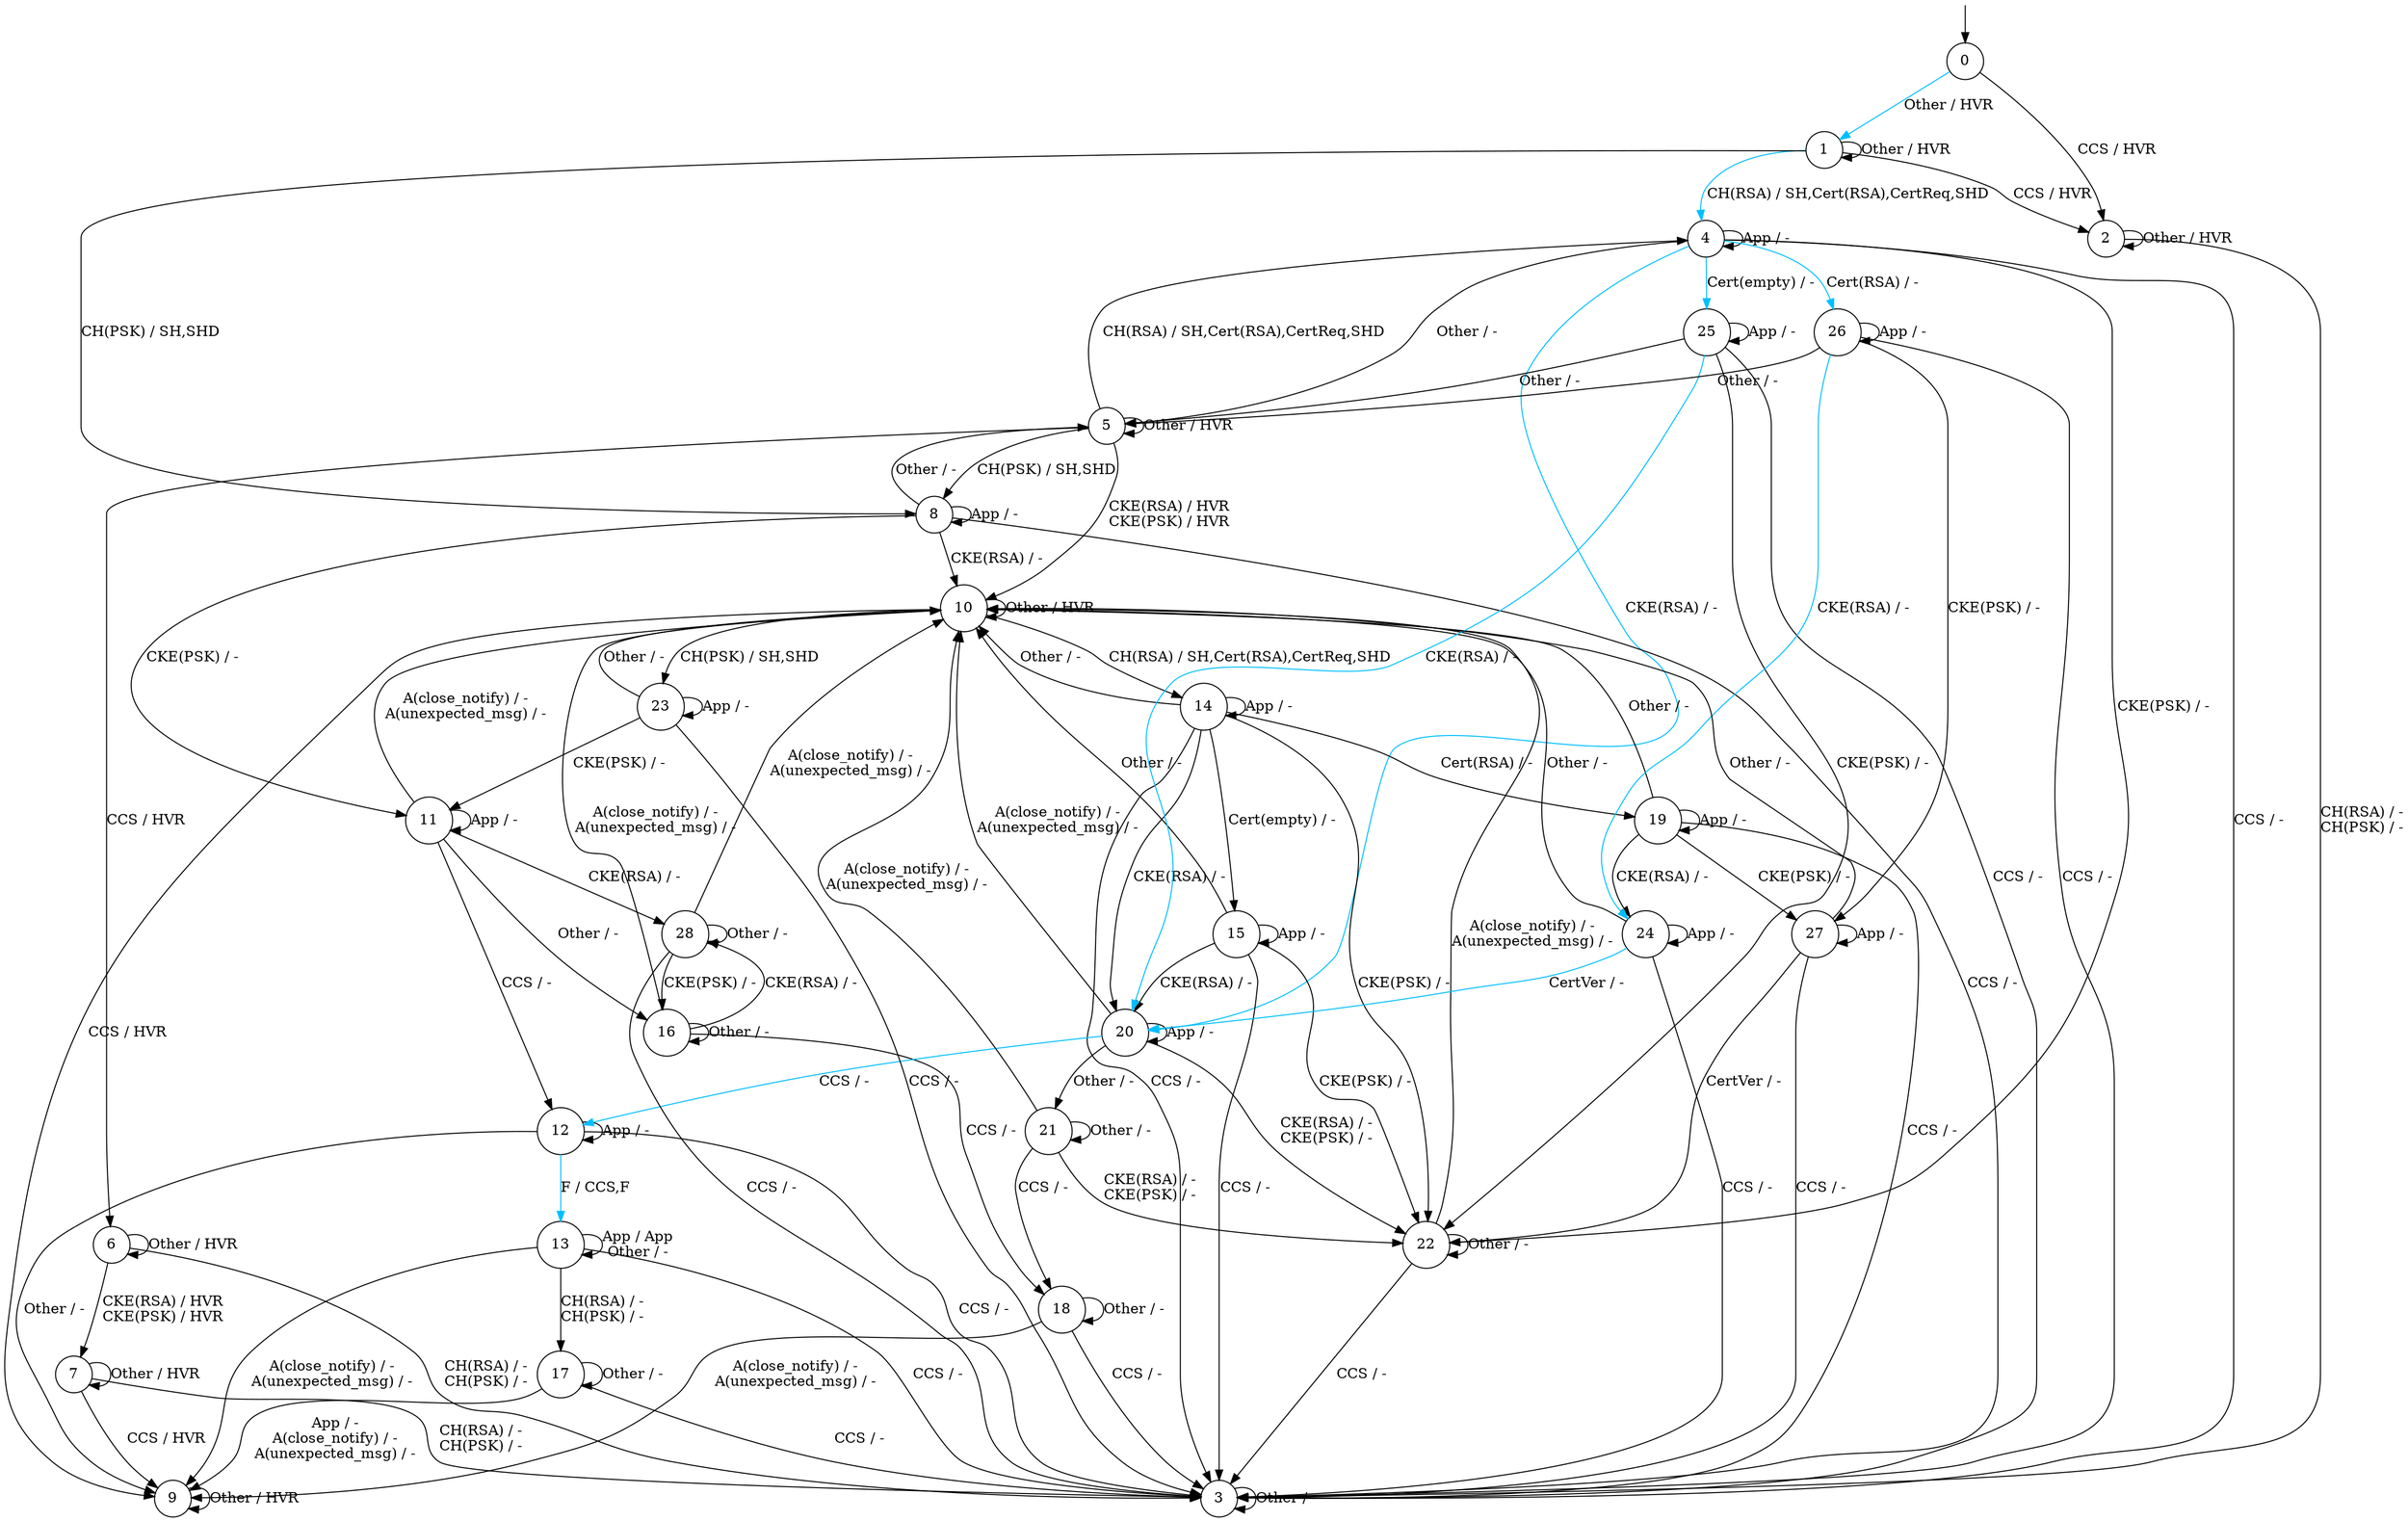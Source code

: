 digraph g {
s0 [label="0", shape="circle"];
s1 [label="1", shape="circle"];
s2 [label="2", shape="circle"];
s3 [label="3", shape="circle"];
s4 [label="4", shape="circle"];
s5 [label="5", shape="circle"];
s6 [label="6", shape="circle"];
s7 [label="7", shape="circle"];
s8 [label="8", shape="circle"];
s9 [label="9", shape="circle"];
s10 [label="10", shape="circle"];
s11 [label="11", shape="circle"];
s12 [label="12", shape="circle"];
s13 [label="13", shape="circle"];
s14 [label="14", shape="circle"];
s15 [label="15", shape="circle"];
s16 [label="16", shape="circle"];
s17 [label="17", shape="circle"];
s18 [label="18", shape="circle"];
s19 [label="19", shape="circle"];
s20 [label="20", shape="circle"];
s21 [label="21", shape="circle"];
s22 [label="22", shape="circle"];
s23 [label="23", shape="circle"];
s24 [label="24", shape="circle"];
s25 [label="25", shape="circle"];
s26 [label="26", shape="circle"];
s27 [label="27", shape="circle"];
s28 [label="28", shape="circle"];
s0 -> s2  [label="CCS / HVR"];
s0 -> s1  [color="deepskyblue", label="Other / HVR"];
s1 -> s4  [color="deepskyblue", label="CH(RSA) / SH,Cert(RSA),CertReq,SHD"];
s1 -> s8  [label="CH(PSK) / SH,SHD"];
s1 -> s2  [label="CCS / HVR"];
s1 -> s1  [label="Other / HVR"];
s2 -> s3  [label="CH(RSA) / -
CH(PSK) / -"];
s2 -> s2  [label="Other / HVR"];
s3 -> s3  [label="Other / -"];
s4 -> s20  [color="deepskyblue", label="CKE(RSA) / -"];
s4 -> s22  [label="CKE(PSK) / -"];
s4 -> s3  [label="CCS / -"];
s4 -> s4  [label="App / -"];
s4 -> s26  [color="deepskyblue", label="Cert(RSA) / -"];
s4 -> s25  [color="deepskyblue", label="Cert(empty) / -"];
s4 -> s5  [label="Other / -"];
s5 -> s4  [label="CH(RSA) / SH,Cert(RSA),CertReq,SHD"];
s5 -> s10  [label="CKE(RSA) / HVR
CKE(PSK) / HVR"];
s5 -> s8  [label="CH(PSK) / SH,SHD"];
s5 -> s6  [label="CCS / HVR"];
s5 -> s5  [label="Other / HVR"];
s6 -> s3  [label="CH(RSA) / -
CH(PSK) / -"];
s6 -> s7  [label="CKE(RSA) / HVR
CKE(PSK) / HVR"];
s6 -> s6  [label="Other / HVR"];
s7 -> s3  [label="CH(RSA) / -
CH(PSK) / -"];
s7 -> s9  [label="CCS / HVR"];
s7 -> s7  [label="Other / HVR"];
s8 -> s10  [label="CKE(RSA) / -"];
s8 -> s11  [label="CKE(PSK) / -"];
s8 -> s3  [label="CCS / -"];
s8 -> s8  [label="App / -"];
s8 -> s5  [label="Other / -"];
s9 -> s9  [label="Other / HVR"];
s10 -> s14  [label="CH(RSA) / SH,Cert(RSA),CertReq,SHD"];
s10 -> s23  [label="CH(PSK) / SH,SHD"];
s10 -> s9  [label="CCS / HVR"];
s10 -> s10  [label="Other / HVR"];
s11 -> s28  [label="CKE(RSA) / -"];
s11 -> s12  [label="CCS / -"];
s11 -> s11  [label="App / -"];
s11 -> s10  [label="A(close_notify) / -
A(unexpected_msg) / -"];
s11 -> s16  [label="Other / -"];
s12 -> s3  [label="CCS / -"];
s12 -> s13  [color="deepskyblue", label="F / CCS,F"];
s12 -> s12  [label="App / -"];
s12 -> s9  [label="Other / -"];
s13 -> s17  [label="CH(RSA) / -
CH(PSK) / -"];
s13 -> s3  [label="CCS / -"];
s13 -> s13  [label="App / App
Other / -"];
s13 -> s9  [label="A(close_notify) / -
A(unexpected_msg) / -"];
s14 -> s20  [label="CKE(RSA) / -"];
s14 -> s22  [label="CKE(PSK) / -"];
s14 -> s3  [label="CCS / -"];
s14 -> s14  [label="App / -"];
s14 -> s19  [label="Cert(RSA) / -"];
s14 -> s15  [label="Cert(empty) / -"];
s14 -> s10  [label="Other / -"];
s15 -> s20  [label="CKE(RSA) / -"];
s15 -> s22  [label="CKE(PSK) / -"];
s15 -> s3  [label="CCS / -"];
s15 -> s15  [label="App / -"];
s15 -> s10  [label="Other / -"];
s16 -> s28  [label="CKE(RSA) / -"];
s16 -> s18  [label="CCS / -"];
s16 -> s10  [label="A(close_notify) / -
A(unexpected_msg) / -"];
s16 -> s16  [label="Other / -"];
s17 -> s3  [label="CCS / -"];
s17 -> s9  [label="App / -
A(close_notify) / -
A(unexpected_msg) / -"];
s17 -> s17  [label="Other / -"];
s18 -> s3  [label="CCS / -"];
s18 -> s9  [label="A(close_notify) / -
A(unexpected_msg) / -"];
s18 -> s18  [label="Other / -"];
s19 -> s24  [label="CKE(RSA) / -"];
s19 -> s27  [label="CKE(PSK) / -"];
s19 -> s3  [label="CCS / -"];
s19 -> s19  [label="App / -"];
s19 -> s10  [label="Other / -"];
s20 -> s22  [label="CKE(RSA) / -
CKE(PSK) / -"];
s20 -> s12  [color="deepskyblue", label="CCS / -"];
s20 -> s20  [label="App / -"];
s20 -> s10  [label="A(close_notify) / -
A(unexpected_msg) / -"];
s20 -> s21  [label="Other / -"];
s21 -> s22  [label="CKE(RSA) / -
CKE(PSK) / -"];
s21 -> s18  [label="CCS / -"];
s21 -> s10  [label="A(close_notify) / -
A(unexpected_msg) / -"];
s21 -> s21  [label="Other / -"];
s22 -> s3  [label="CCS / -"];
s22 -> s10  [label="A(close_notify) / -
A(unexpected_msg) / -"];
s22 -> s22  [label="Other / -"];
s23 -> s11  [label="CKE(PSK) / -"];
s23 -> s3  [label="CCS / -"];
s23 -> s23  [label="App / -"];
s23 -> s10  [label="Other / -"];
s24 -> s3  [label="CCS / -"];
s24 -> s24  [label="App / -"];
s24 -> s20  [color="deepskyblue", label="CertVer / -"];
s24 -> s10  [label="Other / -"];
s25 -> s20  [color="deepskyblue", label="CKE(RSA) / -"];
s25 -> s22  [label="CKE(PSK) / -"];
s25 -> s3  [label="CCS / -"];
s25 -> s25  [label="App / -"];
s25 -> s5  [label="Other / -"];
s26 -> s24  [color="deepskyblue", label="CKE(RSA) / -"];
s26 -> s27  [label="CKE(PSK) / -"];
s26 -> s3  [label="CCS / -"];
s26 -> s26  [label="App / -"];
s26 -> s5  [label="Other / -"];
s27 -> s3  [label="CCS / -"];
s27 -> s27  [label="App / -"];
s27 -> s22  [label="CertVer / -"];
s27 -> s10  [label="Other / -"];
s28 -> s16  [label="CKE(PSK) / -"];
s28 -> s3  [label="CCS / -"];
s28 -> s10  [label="A(close_notify) / -
A(unexpected_msg) / -"];
s28 -> s28  [label="Other / -"];
__start0 [height="0", label="", shape="none", width="0"];
__start0 -> s0;
}
